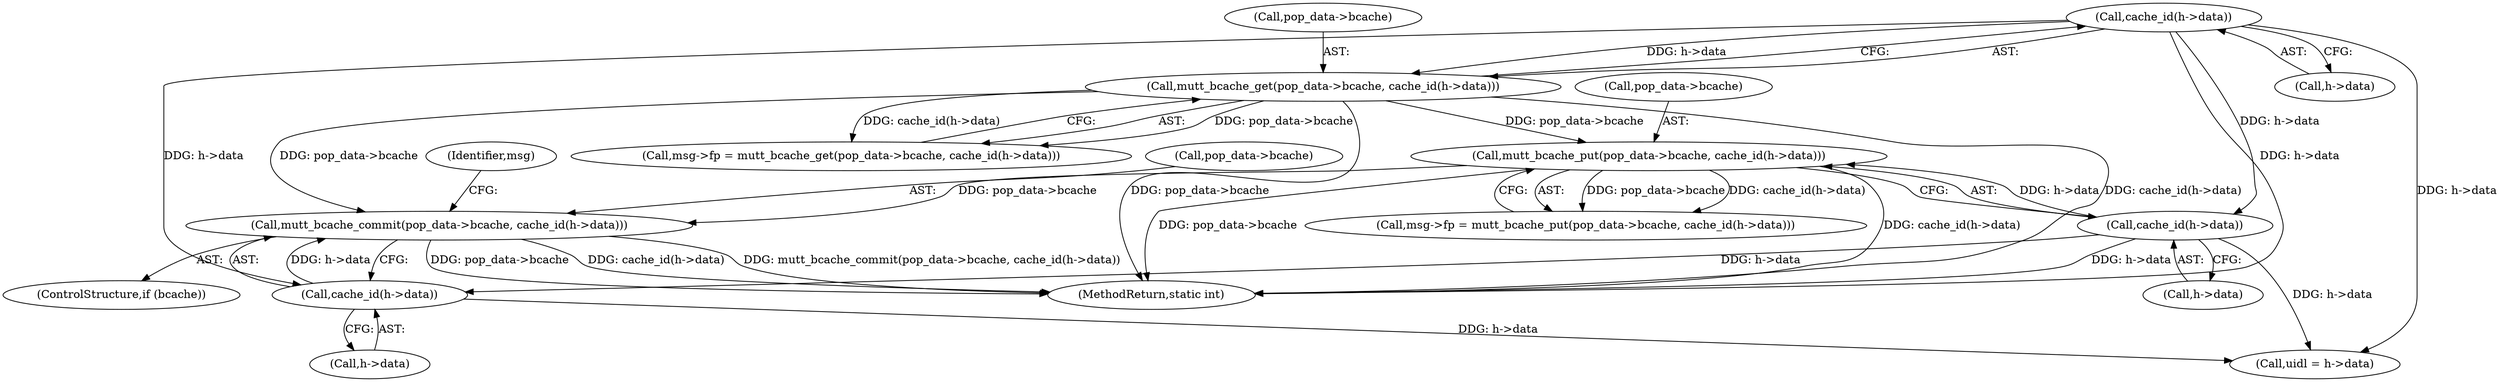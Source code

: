 digraph "0_neomutt_9bfab35522301794483f8f9ed60820bdec9be59e_2@pointer" {
"1000374" [label="(Call,mutt_bcache_commit(pop_data->bcache, cache_id(h->data)))"];
"1000151" [label="(Call,mutt_bcache_get(pop_data->bcache, cache_id(h->data)))"];
"1000155" [label="(Call,cache_id(h->data))"];
"1000272" [label="(Call,mutt_bcache_put(pop_data->bcache, cache_id(h->data)))"];
"1000276" [label="(Call,cache_id(h->data))"];
"1000378" [label="(Call,cache_id(h->data))"];
"1000541" [label="(MethodReturn,static int)"];
"1000152" [label="(Call,pop_data->bcache)"];
"1000156" [label="(Call,h->data)"];
"1000272" [label="(Call,mutt_bcache_put(pop_data->bcache, cache_id(h->data)))"];
"1000273" [label="(Call,pop_data->bcache)"];
"1000401" [label="(Call,uidl = h->data)"];
"1000276" [label="(Call,cache_id(h->data))"];
"1000379" [label="(Call,h->data)"];
"1000378" [label="(Call,cache_id(h->data))"];
"1000151" [label="(Call,mutt_bcache_get(pop_data->bcache, cache_id(h->data)))"];
"1000372" [label="(ControlStructure,if (bcache))"];
"1000268" [label="(Call,msg->fp = mutt_bcache_put(pop_data->bcache, cache_id(h->data)))"];
"1000147" [label="(Call,msg->fp = mutt_bcache_get(pop_data->bcache, cache_id(h->data)))"];
"1000277" [label="(Call,h->data)"];
"1000374" [label="(Call,mutt_bcache_commit(pop_data->bcache, cache_id(h->data)))"];
"1000155" [label="(Call,cache_id(h->data))"];
"1000375" [label="(Call,pop_data->bcache)"];
"1000399" [label="(Identifier,msg)"];
"1000374" -> "1000372"  [label="AST: "];
"1000374" -> "1000378"  [label="CFG: "];
"1000375" -> "1000374"  [label="AST: "];
"1000378" -> "1000374"  [label="AST: "];
"1000399" -> "1000374"  [label="CFG: "];
"1000374" -> "1000541"  [label="DDG: pop_data->bcache"];
"1000374" -> "1000541"  [label="DDG: cache_id(h->data)"];
"1000374" -> "1000541"  [label="DDG: mutt_bcache_commit(pop_data->bcache, cache_id(h->data))"];
"1000151" -> "1000374"  [label="DDG: pop_data->bcache"];
"1000272" -> "1000374"  [label="DDG: pop_data->bcache"];
"1000378" -> "1000374"  [label="DDG: h->data"];
"1000151" -> "1000147"  [label="AST: "];
"1000151" -> "1000155"  [label="CFG: "];
"1000152" -> "1000151"  [label="AST: "];
"1000155" -> "1000151"  [label="AST: "];
"1000147" -> "1000151"  [label="CFG: "];
"1000151" -> "1000541"  [label="DDG: pop_data->bcache"];
"1000151" -> "1000541"  [label="DDG: cache_id(h->data)"];
"1000151" -> "1000147"  [label="DDG: pop_data->bcache"];
"1000151" -> "1000147"  [label="DDG: cache_id(h->data)"];
"1000155" -> "1000151"  [label="DDG: h->data"];
"1000151" -> "1000272"  [label="DDG: pop_data->bcache"];
"1000155" -> "1000156"  [label="CFG: "];
"1000156" -> "1000155"  [label="AST: "];
"1000155" -> "1000541"  [label="DDG: h->data"];
"1000155" -> "1000276"  [label="DDG: h->data"];
"1000155" -> "1000378"  [label="DDG: h->data"];
"1000155" -> "1000401"  [label="DDG: h->data"];
"1000272" -> "1000268"  [label="AST: "];
"1000272" -> "1000276"  [label="CFG: "];
"1000273" -> "1000272"  [label="AST: "];
"1000276" -> "1000272"  [label="AST: "];
"1000268" -> "1000272"  [label="CFG: "];
"1000272" -> "1000541"  [label="DDG: cache_id(h->data)"];
"1000272" -> "1000541"  [label="DDG: pop_data->bcache"];
"1000272" -> "1000268"  [label="DDG: pop_data->bcache"];
"1000272" -> "1000268"  [label="DDG: cache_id(h->data)"];
"1000276" -> "1000272"  [label="DDG: h->data"];
"1000276" -> "1000277"  [label="CFG: "];
"1000277" -> "1000276"  [label="AST: "];
"1000276" -> "1000541"  [label="DDG: h->data"];
"1000276" -> "1000378"  [label="DDG: h->data"];
"1000276" -> "1000401"  [label="DDG: h->data"];
"1000378" -> "1000379"  [label="CFG: "];
"1000379" -> "1000378"  [label="AST: "];
"1000378" -> "1000401"  [label="DDG: h->data"];
}

